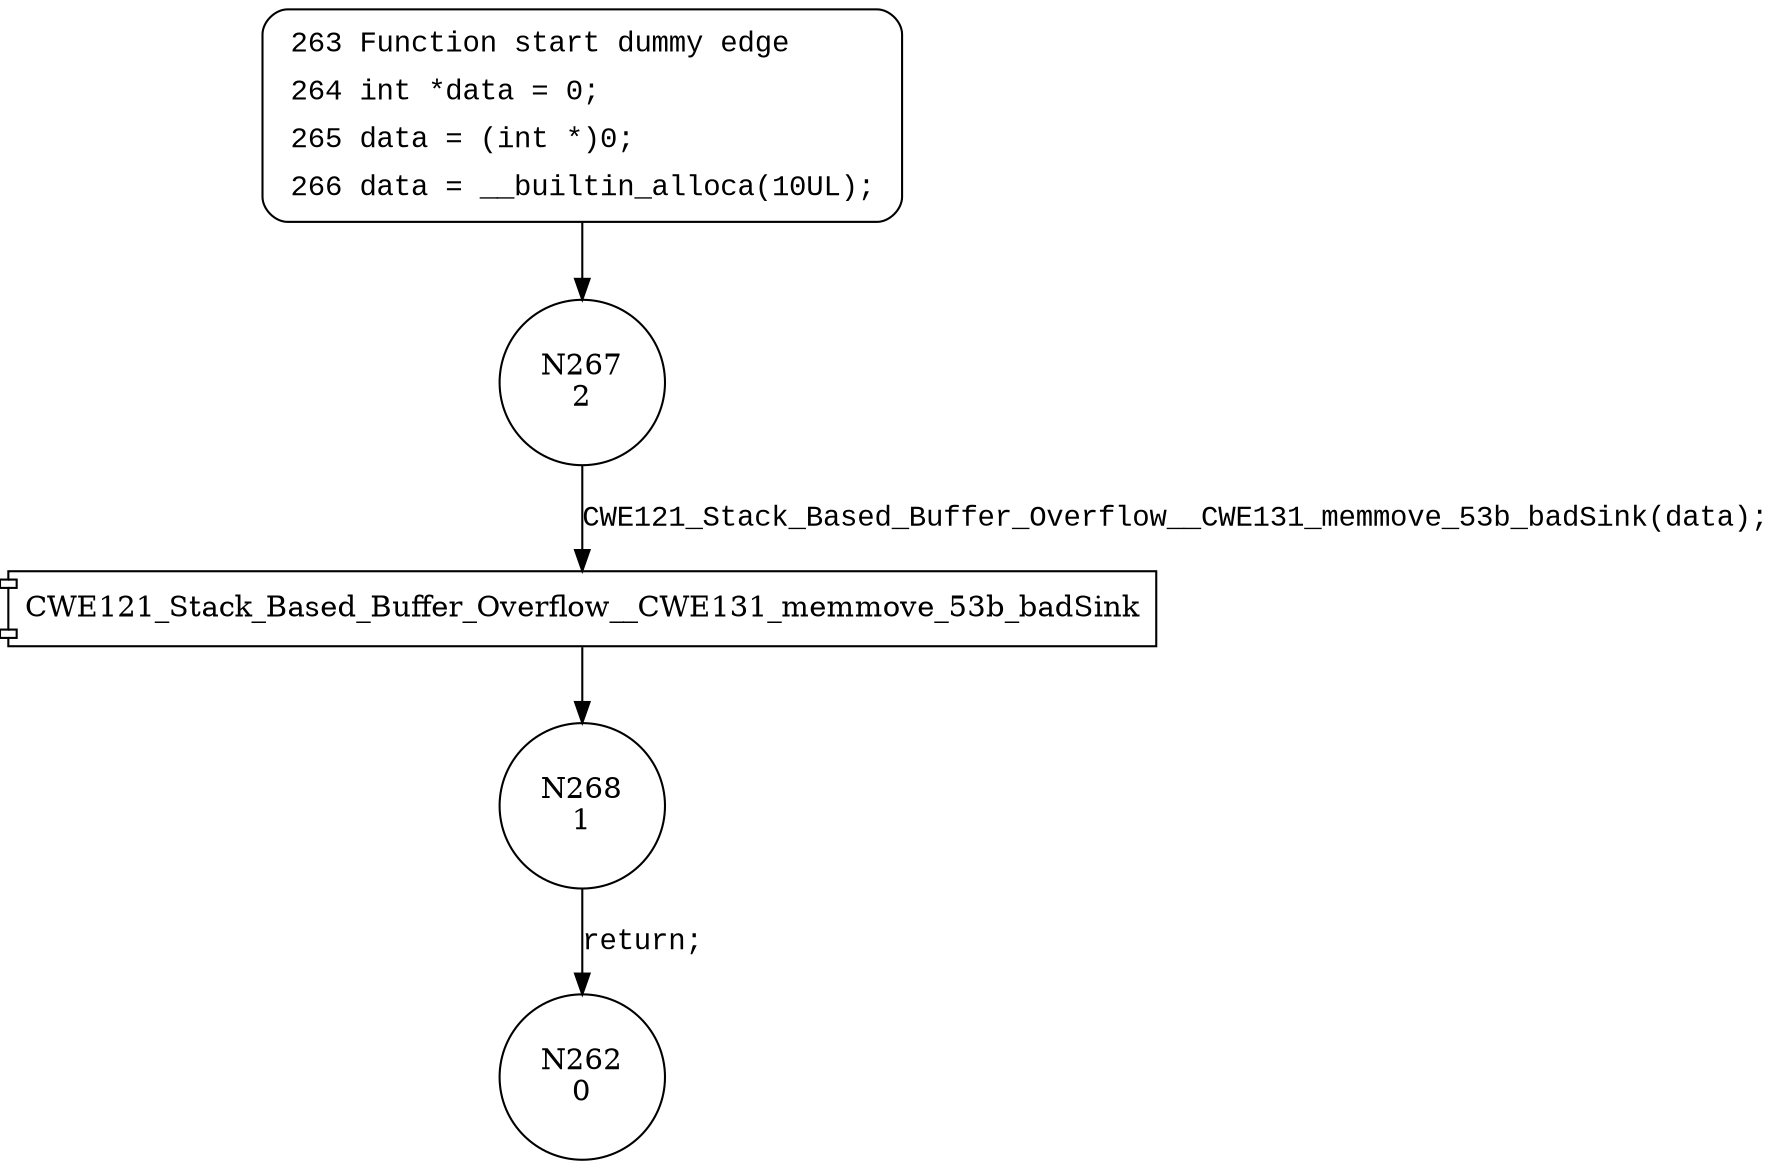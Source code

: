 digraph CWE121_Stack_Based_Buffer_Overflow__CWE131_memmove_53_bad {
267 [shape="circle" label="N267\n2"]
268 [shape="circle" label="N268\n1"]
262 [shape="circle" label="N262\n0"]
263 [style="filled,bold" penwidth="1" fillcolor="white" fontname="Courier New" shape="Mrecord" label=<<table border="0" cellborder="0" cellpadding="3" bgcolor="white"><tr><td align="right">263</td><td align="left">Function start dummy edge</td></tr><tr><td align="right">264</td><td align="left">int *data = 0;</td></tr><tr><td align="right">265</td><td align="left">data = (int *)0;</td></tr><tr><td align="right">266</td><td align="left">data = __builtin_alloca(10UL);</td></tr></table>>]
263 -> 267[label=""]
100028 [shape="component" label="CWE121_Stack_Based_Buffer_Overflow__CWE131_memmove_53b_badSink"]
267 -> 100028 [label="CWE121_Stack_Based_Buffer_Overflow__CWE131_memmove_53b_badSink(data);" fontname="Courier New"]
100028 -> 268 [label="" fontname="Courier New"]
268 -> 262 [label="return;" fontname="Courier New"]
}